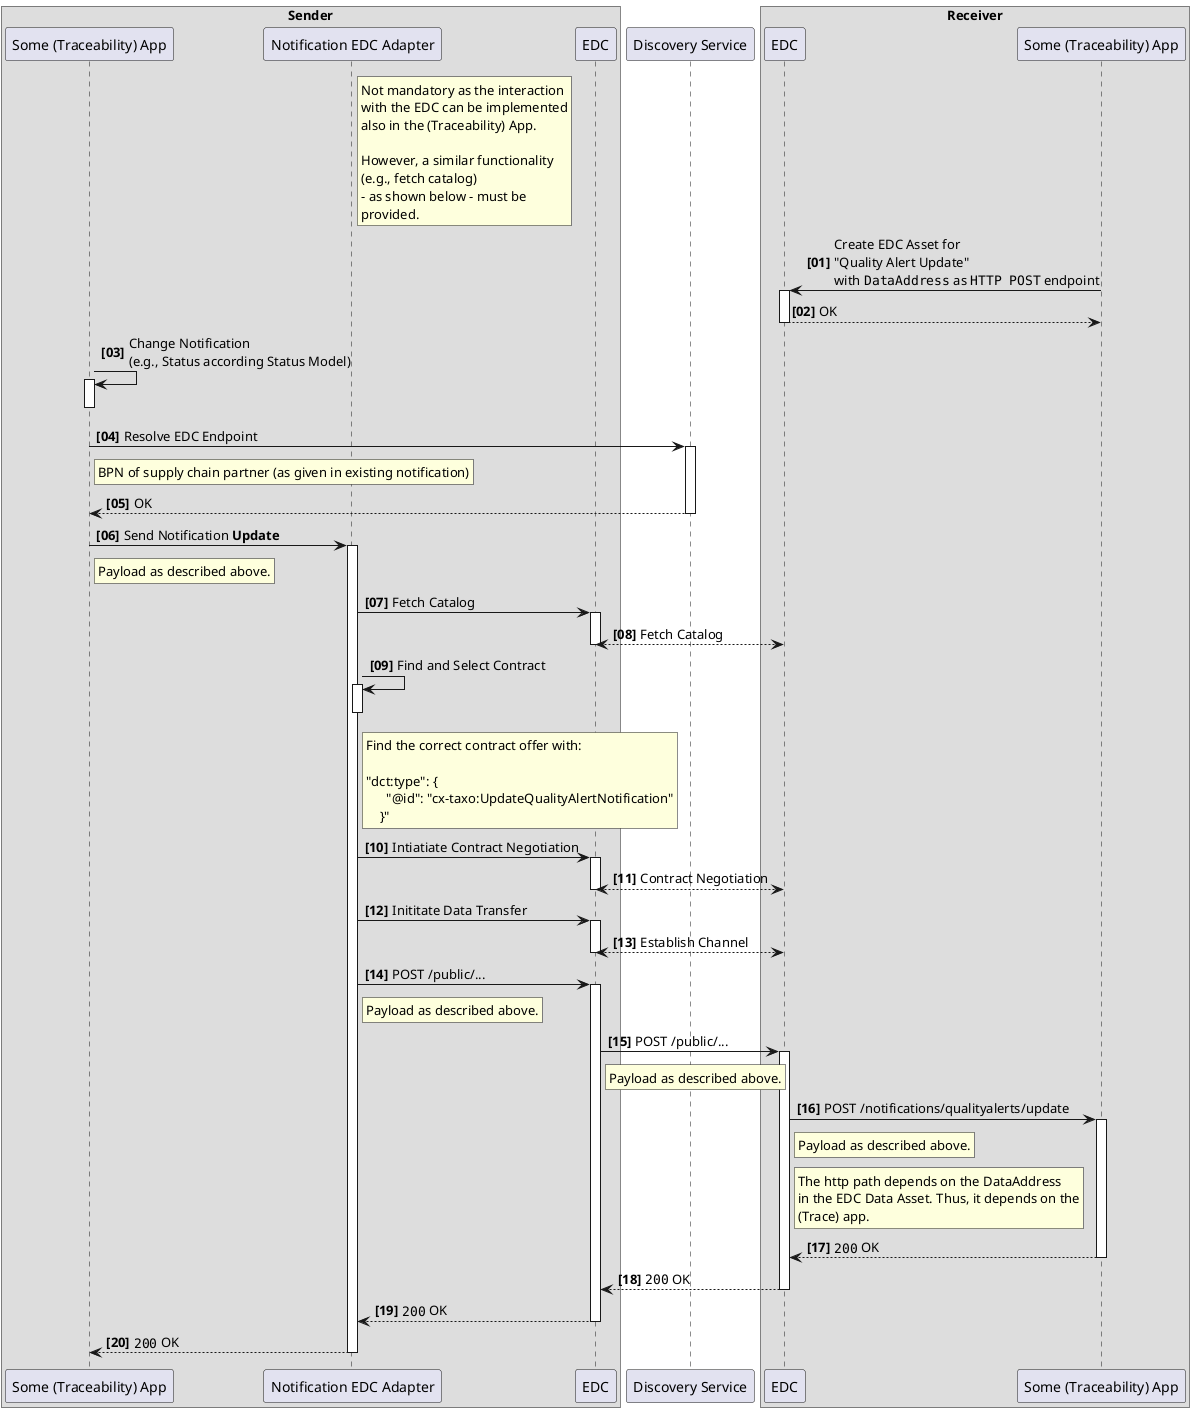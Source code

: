 @startuml

autonumber "<B>[00]"
autoactivate on

box "Sender"
participant "Some (Traceability) App" as TraceApp1 order 0
participant "Notification EDC Adapter" as NAdapter order 1
rnote right NAdapter
Not mandatory as the interaction
with the EDC can be implemented
also in the (Traceability) App.

However, a similar functionality
(e.g., fetch catalog)
- as shown below - must be
provided.
end rnote
participant "EDC" as SEDC order 2
end box
participant "Discovery Service" as SD order 3
box "Receiver"
participant "EDC" as REDC order 4
participant "Some (Traceability) App" as TraceApp2 order 5
end box
TraceApp2 -> REDC: Create EDC Asset for \n"Quality Alert Update"\nwith ""DataAddress"" as ""HTTP POST"" endpoint
return OK
TraceApp1 -> TraceApp1: Change Notification\n(e.g., Status according Status Model)
deactivate TraceApp1
TraceApp1 -> SD: Resolve EDC Endpoint
rnote right TraceApp1
BPN of supply chain partner (as given in existing notification)
end rnote
return OK
TraceApp1 -> NAdapter: Send Notification **Update**
rnote right TraceApp1
Payload as described above.
end rnote
NAdapter -> SEDC: Fetch Catalog
SEDC <-[dashed]-> REDC: Fetch Catalog
NAdapter -> NAdapter: Find and Select Contract
rnote right NAdapter
Find the correct contract offer with:

"dct:type": {
      "@id": "cx-taxo:UpdateQualityAlertNotification"
    }"
end rnote
deactivate NAdapter
NAdapter -> SEDC: Intiatiate Contract Negotiation
SEDC <-[dashed]-> REDC: Contract Negotiation
NAdapter -> SEDC: Inititate Data Transfer
SEDC <-[dashed]-> REDC: Establish Channel
NAdapter -> SEDC: POST /public/...
rnote right NAdapter
Payload as described above.
end rnote
SEDC -> REDC: POST /public/...
rnote right SEDC
Payload as described above.
end rnote
REDC -> TraceApp2: POST /notifications/qualityalerts/update
rnote right REDC
Payload as described above.
end rnote
rnote right REDC
The http path depends on the DataAddress
in the EDC Data Asset. Thus, it depends on the
(Trace) app.
end rnote
TraceApp2 -[dashed]->REDC: ""200"" OK
REDC -[dashed]-> SEDC: ""200"" OK
SEDC -[dashed]-> NAdapter: ""200"" OK
NAdapter -[dashed]-> TraceApp1: ""200"" OK
@enduml